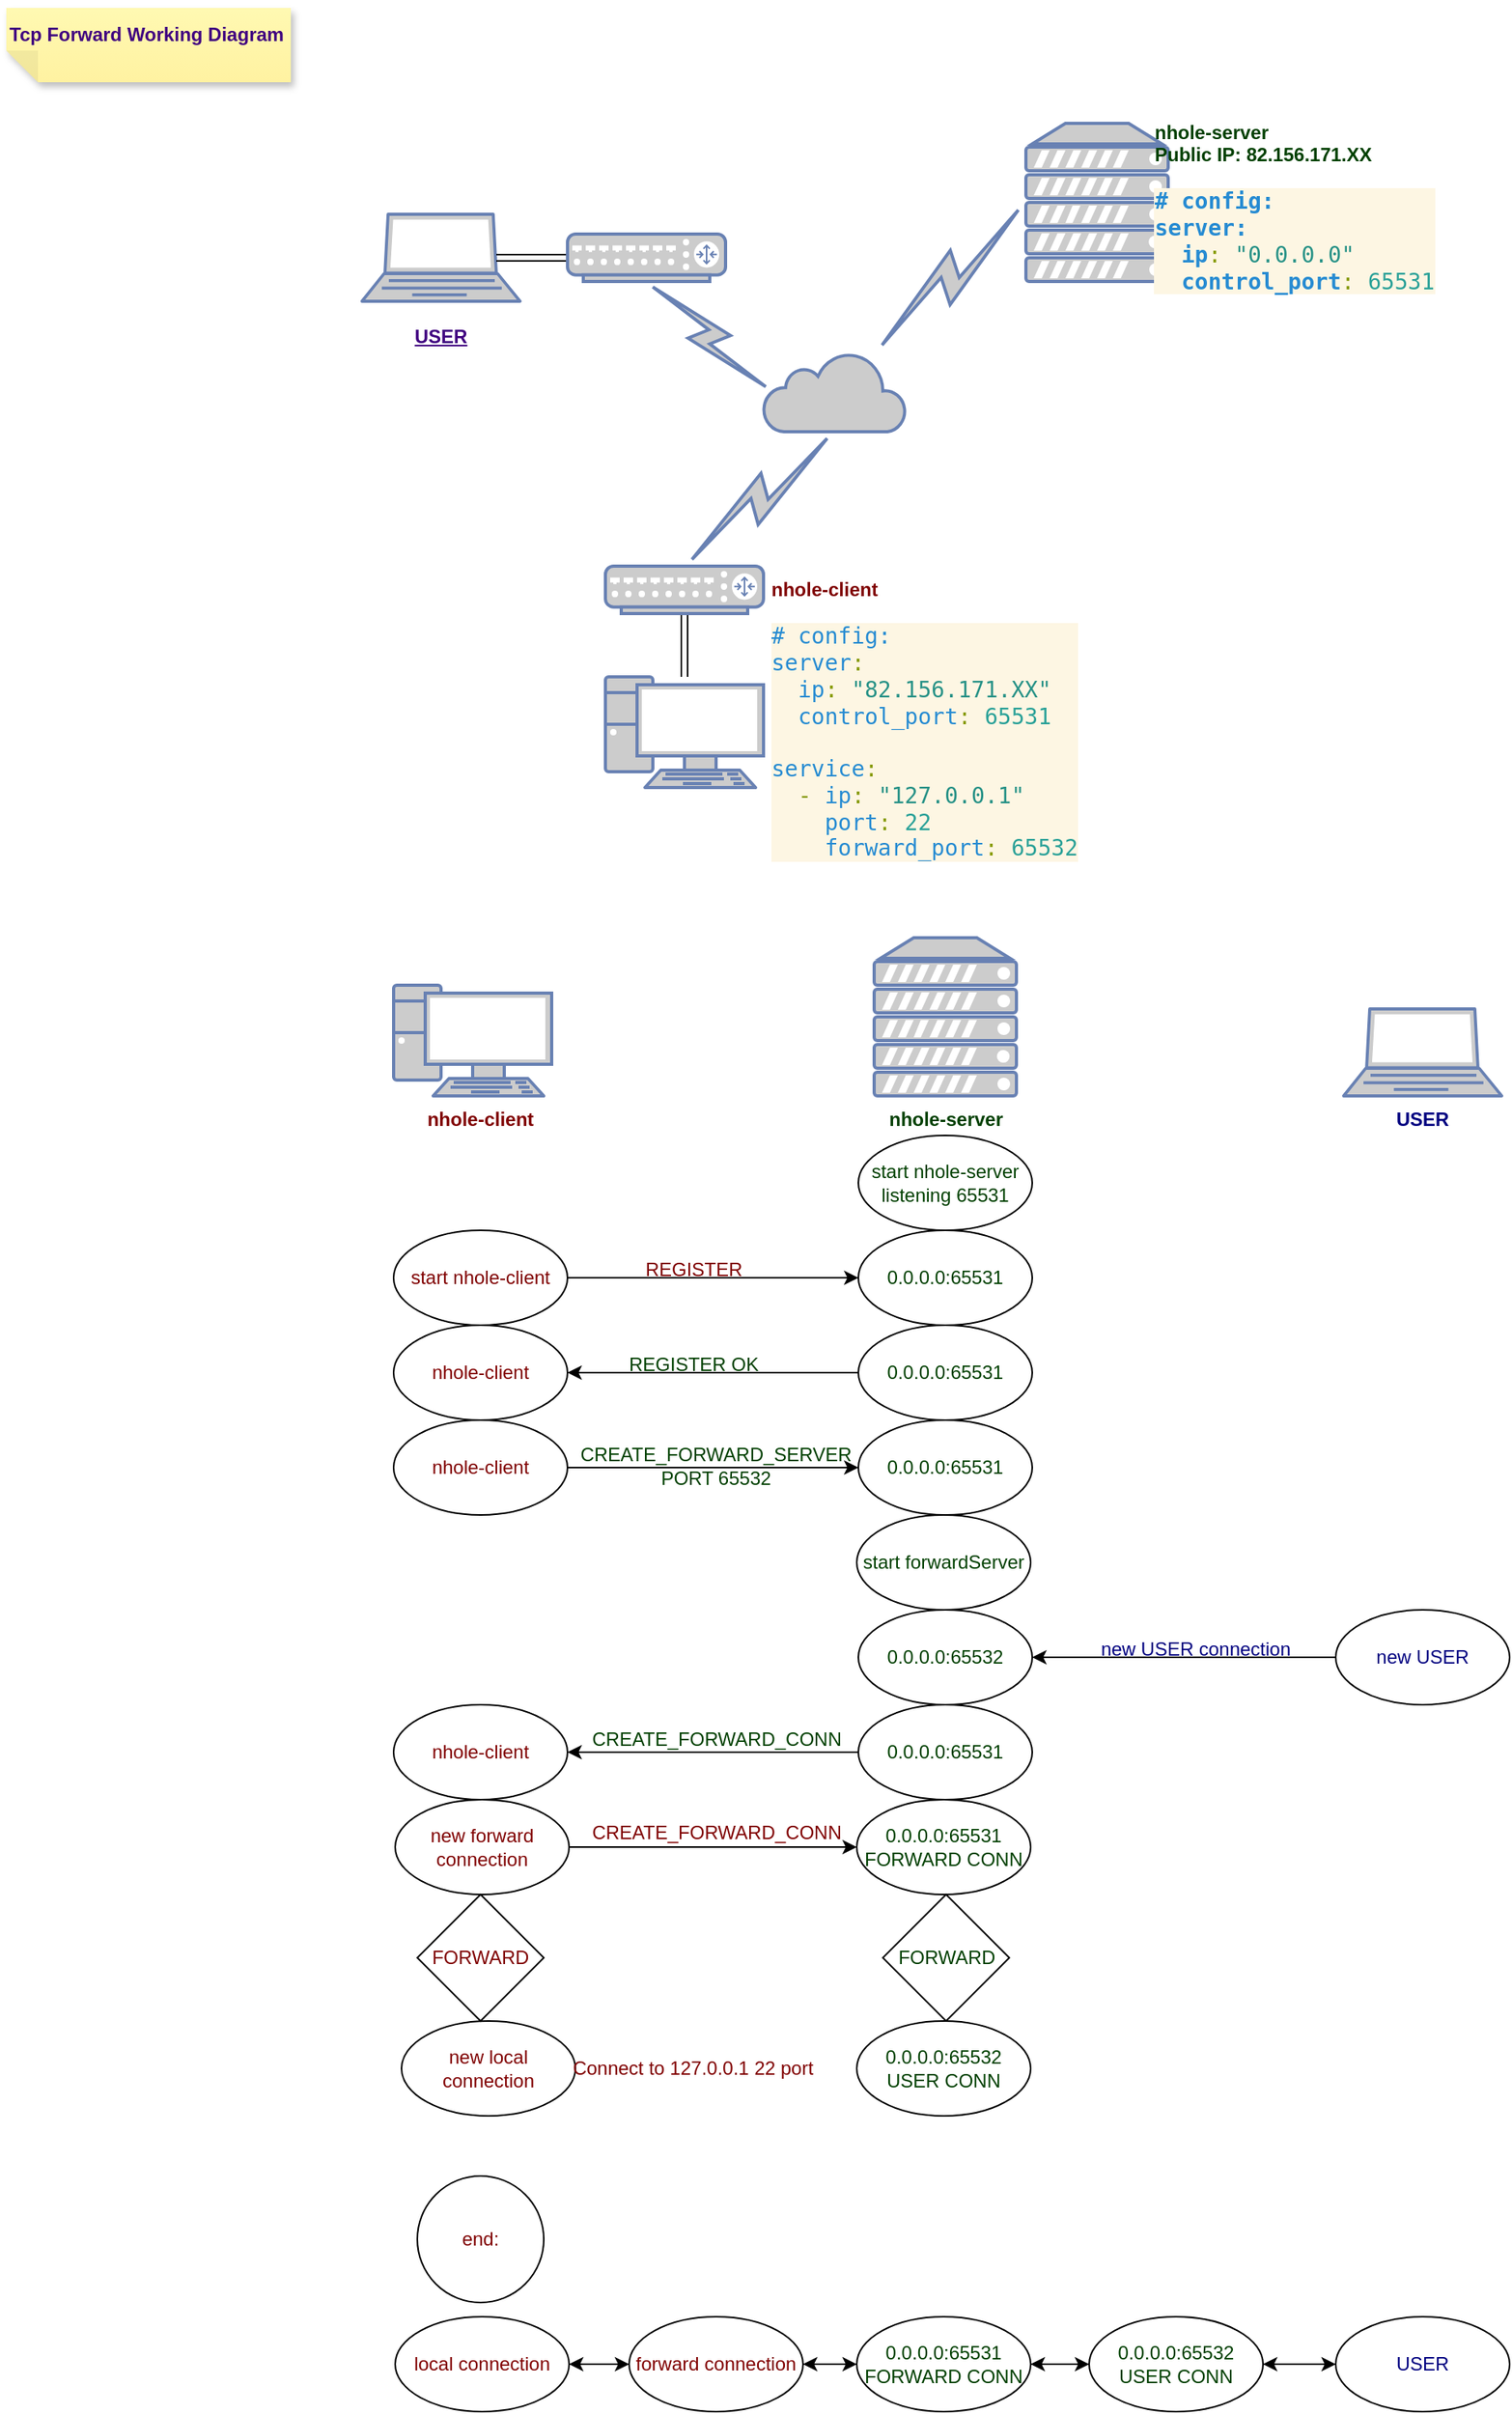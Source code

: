 <mxfile version="20.8.3" type="device"><diagram id="0L8ALbvhXhSw6sWQ__hX" name="第 1 页"><mxGraphModel dx="1050" dy="525" grid="1" gridSize="10" guides="1" tooltips="1" connect="1" arrows="1" fold="1" page="1" pageScale="1" pageWidth="1169" pageHeight="1654" math="0" shadow="0"><root><mxCell id="0"/><mxCell id="1" parent="0"/><mxCell id="Y2M_Y5_ywVT3M9iL-Nol-1" value="" style="html=1;outlineConnect=0;fillColor=#CCCCCC;strokeColor=#6881B3;gradientColor=none;gradientDirection=north;strokeWidth=2;shape=mxgraph.networks.cloud;fontColor=#ffffff;" parent="1" vertex="1"><mxGeometry x="479" y="218" width="90" height="50" as="geometry"/></mxCell><mxCell id="Y2M_Y5_ywVT3M9iL-Nol-2" value="" style="html=1;outlineConnect=0;fillColor=#CCCCCC;strokeColor=#6881B3;gradientColor=none;gradientDirection=north;strokeWidth=2;shape=mxgraph.networks.comm_link_edge;html=1;rounded=0;" parent="1" source="Y2M_Y5_ywVT3M9iL-Nol-1" edge="1"><mxGeometry width="100" height="100" relative="1" as="geometry"><mxPoint x="545" y="223" as="sourcePoint"/><mxPoint x="645" y="123" as="targetPoint"/></mxGeometry></mxCell><mxCell id="Y2M_Y5_ywVT3M9iL-Nol-3" value="" style="fontColor=#0066CC;verticalAlign=top;verticalLabelPosition=bottom;labelPosition=center;align=center;html=1;outlineConnect=0;fillColor=#CCCCCC;strokeColor=#6881B3;gradientColor=none;gradientDirection=north;strokeWidth=2;shape=mxgraph.networks.server;" parent="1" vertex="1"><mxGeometry x="645" y="73" width="90" height="100" as="geometry"/></mxCell><mxCell id="Y2M_Y5_ywVT3M9iL-Nol-4" value="" style="fontColor=#0066CC;verticalAlign=top;verticalLabelPosition=bottom;labelPosition=center;align=center;html=1;outlineConnect=0;fillColor=#CCCCCC;strokeColor=#6881B3;gradientColor=none;gradientDirection=north;strokeWidth=2;shape=mxgraph.networks.pc;" parent="1" vertex="1"><mxGeometry x="379" y="423" width="100" height="70" as="geometry"/></mxCell><mxCell id="Y2M_Y5_ywVT3M9iL-Nol-5" value="" style="html=1;outlineConnect=0;fillColor=#CCCCCC;strokeColor=#6881B3;gradientColor=none;gradientDirection=north;strokeWidth=2;shape=mxgraph.networks.comm_link_edge;html=1;rounded=0;entryX=0.5;entryY=1;entryDx=0;entryDy=0;entryPerimeter=0;exitX=0.5;exitY=0;exitDx=0;exitDy=0;exitPerimeter=0;" parent="1" source="Y2M_Y5_ywVT3M9iL-Nol-11" target="Y2M_Y5_ywVT3M9iL-Nol-1" edge="1"><mxGeometry width="100" height="100" relative="1" as="geometry"><mxPoint x="448" y="445" as="sourcePoint"/><mxPoint x="565" y="323" as="targetPoint"/><Array as="points"/></mxGeometry></mxCell><mxCell id="Y2M_Y5_ywVT3M9iL-Nol-6" value="" style="fontColor=#0066CC;verticalAlign=top;verticalLabelPosition=bottom;labelPosition=center;align=center;html=1;outlineConnect=0;fillColor=#CCCCCC;strokeColor=#6881B3;gradientColor=none;gradientDirection=north;strokeWidth=2;shape=mxgraph.networks.laptop;" parent="1" vertex="1"><mxGeometry x="225" y="130.5" width="100" height="55" as="geometry"/></mxCell><mxCell id="Y2M_Y5_ywVT3M9iL-Nol-7" value="" style="html=1;outlineConnect=0;fillColor=#CCCCCC;strokeColor=#6881B3;gradientColor=none;gradientDirection=north;strokeWidth=2;shape=mxgraph.networks.comm_link_edge;html=1;rounded=0;exitX=0.5;exitY=1;exitDx=0;exitDy=0;exitPerimeter=0;entryX=0.06;entryY=0.5;entryDx=0;entryDy=0;entryPerimeter=0;" parent="1" source="Y2M_Y5_ywVT3M9iL-Nol-10" target="Y2M_Y5_ywVT3M9iL-Nol-1" edge="1"><mxGeometry width="100" height="100" relative="1" as="geometry"><mxPoint x="415" y="343" as="sourcePoint"/><mxPoint x="515" y="243" as="targetPoint"/></mxGeometry></mxCell><mxCell id="Y2M_Y5_ywVT3M9iL-Nol-8" value="&lt;div align=&quot;left&quot;&gt;&lt;font color=&quot;#004000&quot;&gt;&lt;b&gt;nhole-server&lt;/b&gt;&lt;/font&gt;&lt;/div&gt;&lt;div align=&quot;left&quot;&gt;&lt;font color=&quot;#004000&quot;&gt;&lt;b&gt;Public IP: 82.156.171.XX&lt;br&gt;&lt;/b&gt;&lt;/font&gt;&lt;/div&gt;&lt;div align=&quot;left&quot;&gt;&lt;pre style=&quot;background-color:#fdf6e3;color:#586e75;font-family:'JetBrains Mono',monospace;font-size:10.5pt;&quot;&gt;&lt;span style=&quot;color:#268bd2;font-weight:bold;&quot;&gt;# config:&lt;br&gt;server:&lt;br&gt;  ip&lt;/span&gt;&lt;span style=&quot;color:#859900;&quot;&gt;: &lt;/span&gt;&lt;span style=&quot;color:#269186;&quot;&gt;&quot;0.0.0.0&quot;&lt;br&gt;&lt;/span&gt;&lt;span style=&quot;color:#268bd2;font-weight:bold;&quot;&gt;  control_port&lt;/span&gt;&lt;span style=&quot;color:#859900;&quot;&gt;: &lt;/span&gt;&lt;span style=&quot;color:#2aa198;&quot;&gt;65531&lt;br&gt;&lt;/span&gt;&lt;/pre&gt;&lt;/div&gt;" style="text;strokeColor=none;align=center;fillColor=none;html=1;verticalAlign=middle;whiteSpace=wrap;rounded=0;" parent="1" vertex="1"><mxGeometry x="735" y="68" width="160" height="130" as="geometry"/></mxCell><mxCell id="Y2M_Y5_ywVT3M9iL-Nol-9" value="&lt;div align=&quot;left&quot;&gt;&lt;font color=&quot;#800000&quot;&gt;&lt;b&gt;nhole-client&lt;/b&gt;&lt;br&gt;&lt;/font&gt;&lt;/div&gt;&lt;div align=&quot;left&quot;&gt;&lt;pre style=&quot;background-color:#fdf6e3;color:#586e75;font-family:'JetBrains Mono',monospace;font-size:10.5pt;&quot;&gt;&lt;span style=&quot;color: rgb(38, 139, 210);&quot;&gt;# config:&lt;br&gt;server&lt;/span&gt;&lt;span style=&quot;color:#859900;&quot;&gt;:&lt;br&gt;&lt;/span&gt;&lt;span style=&quot;color:#859900;&quot;&gt;  &lt;/span&gt;&lt;span style=&quot;color: rgb(38, 139, 210);&quot;&gt;ip&lt;/span&gt;&lt;span style=&quot;color:#859900;&quot;&gt;: &lt;/span&gt;&lt;span style=&quot;color:#269186;&quot;&gt;&quot;82.156.171.XX&quot;&lt;br&gt;&lt;/span&gt;&lt;span style=&quot;color:#269186;&quot;&gt;  &lt;/span&gt;&lt;span style=&quot;color: rgb(38, 139, 210);&quot;&gt;control_port&lt;/span&gt;&lt;span style=&quot;color:#859900;&quot;&gt;: &lt;/span&gt;&lt;span style=&quot;color:#2aa198;&quot;&gt;65531&lt;br&gt;&lt;/span&gt;&lt;span style=&quot;color:#2aa198;&quot;&gt;&lt;br&gt;&lt;/span&gt;&lt;span style=&quot;color: rgb(38, 139, 210);&quot;&gt;service&lt;/span&gt;&lt;span style=&quot;color:#859900;&quot;&gt;:&lt;br&gt;&lt;/span&gt;&lt;span style=&quot;color:#859900;&quot;&gt;  - &lt;/span&gt;&lt;span style=&quot;color: rgb(38, 139, 210);&quot;&gt;ip&lt;/span&gt;&lt;span style=&quot;color:#859900;&quot;&gt;: &lt;/span&gt;&lt;span style=&quot;color:#269186;&quot;&gt;&quot;127.0.0.1&quot;&lt;br&gt;&lt;/span&gt;&lt;span style=&quot;color:#269186;&quot;&gt;    &lt;/span&gt;&lt;span style=&quot;color: rgb(38, 139, 210);&quot;&gt;port&lt;/span&gt;&lt;span style=&quot;color:#859900;&quot;&gt;: &lt;/span&gt;&lt;span style=&quot;color:#2aa198;&quot;&gt;22&lt;br&gt;&lt;/span&gt;&lt;span style=&quot;color:#2aa198;&quot;&gt;    &lt;/span&gt;&lt;span style=&quot;color: rgb(38, 139, 210);&quot;&gt;forward_port&lt;/span&gt;&lt;span style=&quot;color:#859900;&quot;&gt;: &lt;/span&gt;&lt;span style=&quot;color:#2aa198;&quot;&gt;65532&lt;/span&gt;&lt;/pre&gt;&lt;/div&gt;" style="text;strokeColor=none;align=left;fillColor=none;html=1;verticalAlign=middle;whiteSpace=wrap;rounded=0;fontColor=#004000;" parent="1" vertex="1"><mxGeometry x="482" y="358" width="240" height="198" as="geometry"/></mxCell><mxCell id="Y2M_Y5_ywVT3M9iL-Nol-13" style="edgeStyle=orthogonalEdgeStyle;rounded=0;orthogonalLoop=1;jettySize=auto;html=1;exitX=0;exitY=0.5;exitDx=0;exitDy=0;exitPerimeter=0;entryX=0.85;entryY=0.5;entryDx=0;entryDy=0;entryPerimeter=0;fontColor=#800000;shape=link;" parent="1" source="Y2M_Y5_ywVT3M9iL-Nol-10" target="Y2M_Y5_ywVT3M9iL-Nol-6" edge="1"><mxGeometry relative="1" as="geometry"/></mxCell><mxCell id="Y2M_Y5_ywVT3M9iL-Nol-10" value="" style="fontColor=#0066CC;verticalAlign=top;verticalLabelPosition=bottom;labelPosition=center;align=center;html=1;outlineConnect=0;fillColor=#CCCCCC;strokeColor=#6881B3;gradientColor=none;gradientDirection=north;strokeWidth=2;shape=mxgraph.networks.router;" parent="1" vertex="1"><mxGeometry x="355" y="143" width="100" height="30" as="geometry"/></mxCell><mxCell id="Y2M_Y5_ywVT3M9iL-Nol-16" style="edgeStyle=orthogonalEdgeStyle;shape=link;rounded=0;orthogonalLoop=1;jettySize=auto;html=1;exitX=0.5;exitY=1;exitDx=0;exitDy=0;exitPerimeter=0;fontColor=#800000;" parent="1" source="Y2M_Y5_ywVT3M9iL-Nol-11" target="Y2M_Y5_ywVT3M9iL-Nol-4" edge="1"><mxGeometry relative="1" as="geometry"/></mxCell><mxCell id="Y2M_Y5_ywVT3M9iL-Nol-11" value="" style="fontColor=#0066CC;verticalAlign=top;verticalLabelPosition=bottom;labelPosition=center;align=center;html=1;outlineConnect=0;fillColor=#CCCCCC;strokeColor=#6881B3;gradientColor=none;gradientDirection=north;strokeWidth=2;shape=mxgraph.networks.router;" parent="1" vertex="1"><mxGeometry x="379" y="353" width="100" height="30" as="geometry"/></mxCell><mxCell id="Y2M_Y5_ywVT3M9iL-Nol-17" value="&lt;font color=&quot;#400080&quot;&gt;&lt;u&gt;&lt;b&gt;USER&lt;/b&gt;&lt;/u&gt;&lt;/font&gt;" style="text;strokeColor=none;align=center;fillColor=none;html=1;verticalAlign=middle;whiteSpace=wrap;rounded=0;fontColor=#800000;" parent="1" vertex="1"><mxGeometry x="245" y="193" width="60" height="30" as="geometry"/></mxCell><mxCell id="Y2M_Y5_ywVT3M9iL-Nol-18" value="" style="fontColor=#0066CC;verticalAlign=top;verticalLabelPosition=bottom;labelPosition=center;align=center;html=1;outlineConnect=0;fillColor=#CCCCCC;strokeColor=#6881B3;gradientColor=none;gradientDirection=north;strokeWidth=2;shape=mxgraph.networks.pc;" parent="1" vertex="1"><mxGeometry x="245" y="618" width="100" height="70" as="geometry"/></mxCell><mxCell id="Y2M_Y5_ywVT3M9iL-Nol-19" value="" style="fontColor=#0066CC;verticalAlign=top;verticalLabelPosition=bottom;labelPosition=center;align=center;html=1;outlineConnect=0;fillColor=#CCCCCC;strokeColor=#6881B3;gradientColor=none;gradientDirection=north;strokeWidth=2;shape=mxgraph.networks.server;" parent="1" vertex="1"><mxGeometry x="549" y="588" width="90" height="100" as="geometry"/></mxCell><mxCell id="Y2M_Y5_ywVT3M9iL-Nol-20" value="" style="fontColor=#0066CC;verticalAlign=top;verticalLabelPosition=bottom;labelPosition=center;align=center;html=1;outlineConnect=0;fillColor=#CCCCCC;strokeColor=#6881B3;gradientColor=none;gradientDirection=north;strokeWidth=2;shape=mxgraph.networks.laptop;" parent="1" vertex="1"><mxGeometry x="846" y="633" width="100" height="55" as="geometry"/></mxCell><mxCell id="Y2M_Y5_ywVT3M9iL-Nol-21" value="&lt;font color=&quot;#004000&quot;&gt;&lt;b&gt;nhole-server&lt;/b&gt;&lt;/font&gt;" style="text;strokeColor=none;align=center;fillColor=none;html=1;verticalAlign=middle;whiteSpace=wrap;rounded=0;fontColor=#400080;" parent="1" vertex="1"><mxGeometry x="554.5" y="688" width="79" height="30" as="geometry"/></mxCell><mxCell id="Y2M_Y5_ywVT3M9iL-Nol-23" value="&lt;font color=&quot;#800000&quot;&gt;&lt;b&gt;nhole-client&lt;/b&gt;&lt;/font&gt;" style="text;strokeColor=none;align=center;fillColor=none;html=1;verticalAlign=middle;whiteSpace=wrap;rounded=0;fontColor=#004000;" parent="1" vertex="1"><mxGeometry x="265" y="688" width="70" height="30" as="geometry"/></mxCell><mxCell id="Y2M_Y5_ywVT3M9iL-Nol-24" value="&lt;font color=&quot;#000080&quot;&gt;&lt;b&gt;USER&lt;/b&gt;&lt;/font&gt;" style="text;strokeColor=none;align=center;fillColor=none;html=1;verticalAlign=middle;whiteSpace=wrap;rounded=0;fontColor=#800000;" parent="1" vertex="1"><mxGeometry x="866" y="688" width="60" height="30" as="geometry"/></mxCell><mxCell id="Y2M_Y5_ywVT3M9iL-Nol-25" value="&lt;div&gt;&lt;font color=&quot;#004000&quot;&gt;start nhole-server&lt;br&gt;&lt;/font&gt;&lt;/div&gt;&lt;div&gt;&lt;font color=&quot;#004000&quot;&gt;listening 65531&lt;br&gt;&lt;/font&gt;&lt;/div&gt;" style="ellipse;whiteSpace=wrap;html=1;fontColor=#000080;" parent="1" vertex="1"><mxGeometry x="539" y="713" width="110" height="60" as="geometry"/></mxCell><mxCell id="Y2M_Y5_ywVT3M9iL-Nol-26" value="&lt;div&gt;&lt;font color=&quot;#004000&quot;&gt;&lt;font color=&quot;#800000&quot;&gt;start nhole-client&lt;/font&gt;&lt;br&gt;&lt;/font&gt;&lt;/div&gt;" style="ellipse;whiteSpace=wrap;html=1;fontColor=#000080;" parent="1" vertex="1"><mxGeometry x="245" y="773" width="110" height="60" as="geometry"/></mxCell><mxCell id="Y2M_Y5_ywVT3M9iL-Nol-27" value="&lt;font color=&quot;#004000&quot;&gt;0.0.0.0:65531&lt;/font&gt;" style="ellipse;whiteSpace=wrap;html=1;fontColor=#000080;" parent="1" vertex="1"><mxGeometry x="539" y="773" width="110" height="60" as="geometry"/></mxCell><mxCell id="Y2M_Y5_ywVT3M9iL-Nol-28" value="" style="edgeStyle=none;orthogonalLoop=1;jettySize=auto;html=1;rounded=0;fontColor=#800000;exitX=1;exitY=0.5;exitDx=0;exitDy=0;entryX=0;entryY=0.5;entryDx=0;entryDy=0;" parent="1" source="Y2M_Y5_ywVT3M9iL-Nol-26" target="Y2M_Y5_ywVT3M9iL-Nol-27" edge="1"><mxGeometry width="80" relative="1" as="geometry"><mxPoint x="595" y="853" as="sourcePoint"/><mxPoint x="675" y="853" as="targetPoint"/><Array as="points"/></mxGeometry></mxCell><mxCell id="Y2M_Y5_ywVT3M9iL-Nol-29" value="REGISTER" style="text;strokeColor=none;align=center;fillColor=none;html=1;verticalAlign=middle;whiteSpace=wrap;rounded=0;fontColor=#800000;" parent="1" vertex="1"><mxGeometry x="405" y="783" width="60" height="30" as="geometry"/></mxCell><mxCell id="Y2M_Y5_ywVT3M9iL-Nol-30" value="&lt;font color=&quot;#004000&quot;&gt;0.0.0.0:65531&lt;/font&gt;" style="ellipse;whiteSpace=wrap;html=1;fontColor=#000080;" parent="1" vertex="1"><mxGeometry x="539" y="833" width="110" height="60" as="geometry"/></mxCell><mxCell id="Y2M_Y5_ywVT3M9iL-Nol-31" value="&lt;div&gt;&lt;font color=&quot;#004000&quot;&gt;&lt;font color=&quot;#800000&quot;&gt;nhole-client&lt;/font&gt;&lt;br&gt;&lt;/font&gt;&lt;/div&gt;" style="ellipse;whiteSpace=wrap;html=1;fontColor=#000080;" parent="1" vertex="1"><mxGeometry x="245" y="833" width="110" height="60" as="geometry"/></mxCell><mxCell id="Y2M_Y5_ywVT3M9iL-Nol-32" value="" style="edgeStyle=none;orthogonalLoop=1;jettySize=auto;html=1;rounded=0;fontColor=#800000;exitX=0;exitY=0.5;exitDx=0;exitDy=0;entryX=1;entryY=0.5;entryDx=0;entryDy=0;" parent="1" source="Y2M_Y5_ywVT3M9iL-Nol-30" target="Y2M_Y5_ywVT3M9iL-Nol-31" edge="1"><mxGeometry width="80" relative="1" as="geometry"><mxPoint x="595" y="853" as="sourcePoint"/><mxPoint x="675" y="853" as="targetPoint"/><Array as="points"/></mxGeometry></mxCell><mxCell id="Y2M_Y5_ywVT3M9iL-Nol-33" value="&lt;font color=&quot;#004000&quot;&gt;REGISTER OK&lt;/font&gt;" style="text;strokeColor=none;align=center;fillColor=none;html=1;verticalAlign=middle;whiteSpace=wrap;rounded=0;fontColor=#800000;" parent="1" vertex="1"><mxGeometry x="390" y="843" width="90" height="30" as="geometry"/></mxCell><mxCell id="Y2M_Y5_ywVT3M9iL-Nol-34" value="&lt;div&gt;&lt;font color=&quot;#004000&quot;&gt;&lt;font color=&quot;#800000&quot;&gt;nhole-client&lt;/font&gt;&lt;br&gt;&lt;/font&gt;&lt;/div&gt;" style="ellipse;whiteSpace=wrap;html=1;fontColor=#000080;" parent="1" vertex="1"><mxGeometry x="245" y="893" width="110" height="60" as="geometry"/></mxCell><mxCell id="Y2M_Y5_ywVT3M9iL-Nol-35" value="&lt;font color=&quot;#004000&quot;&gt;0.0.0.0:65531&lt;/font&gt;" style="ellipse;whiteSpace=wrap;html=1;fontColor=#000080;" parent="1" vertex="1"><mxGeometry x="539" y="893" width="110" height="60" as="geometry"/></mxCell><mxCell id="Y2M_Y5_ywVT3M9iL-Nol-36" value="&lt;div&gt;CREATE_FORWARD_SERVER&lt;/div&gt;&lt;div&gt;PORT 65532&lt;/div&gt;" style="text;strokeColor=none;align=center;fillColor=none;html=1;verticalAlign=middle;whiteSpace=wrap;rounded=0;fontColor=#004000;" parent="1" vertex="1"><mxGeometry x="356" y="907" width="186" height="30" as="geometry"/></mxCell><mxCell id="Y2M_Y5_ywVT3M9iL-Nol-37" value="" style="edgeStyle=none;orthogonalLoop=1;jettySize=auto;html=1;rounded=0;fontColor=#004000;exitX=1;exitY=0.5;exitDx=0;exitDy=0;entryX=0;entryY=0.5;entryDx=0;entryDy=0;" parent="1" source="Y2M_Y5_ywVT3M9iL-Nol-34" target="Y2M_Y5_ywVT3M9iL-Nol-35" edge="1"><mxGeometry width="80" relative="1" as="geometry"><mxPoint x="595" y="993" as="sourcePoint"/><mxPoint x="675" y="993" as="targetPoint"/><Array as="points"/></mxGeometry></mxCell><mxCell id="Y2M_Y5_ywVT3M9iL-Nol-38" value="&lt;font color=&quot;#004000&quot;&gt;start forwardServer&lt;br&gt;&lt;/font&gt;" style="ellipse;whiteSpace=wrap;html=1;fontColor=#000080;" parent="1" vertex="1"><mxGeometry x="538" y="953" width="110" height="60" as="geometry"/></mxCell><mxCell id="Y2M_Y5_ywVT3M9iL-Nol-39" value="&lt;font color=&quot;#004000&quot;&gt;0.0.0.0:65532&lt;/font&gt;" style="ellipse;whiteSpace=wrap;html=1;fontColor=#000080;" parent="1" vertex="1"><mxGeometry x="539" y="1013" width="110" height="60" as="geometry"/></mxCell><mxCell id="Y2M_Y5_ywVT3M9iL-Nol-40" value="new USER" style="ellipse;whiteSpace=wrap;html=1;fontColor=#000080;" parent="1" vertex="1"><mxGeometry x="841" y="1013" width="110" height="60" as="geometry"/></mxCell><mxCell id="Y2M_Y5_ywVT3M9iL-Nol-41" value="" style="edgeStyle=none;orthogonalLoop=1;jettySize=auto;html=1;rounded=0;fontColor=#004000;exitX=0;exitY=0.5;exitDx=0;exitDy=0;entryX=1;entryY=0.5;entryDx=0;entryDy=0;" parent="1" source="Y2M_Y5_ywVT3M9iL-Nol-40" target="Y2M_Y5_ywVT3M9iL-Nol-39" edge="1"><mxGeometry width="80" relative="1" as="geometry"><mxPoint x="595" y="923" as="sourcePoint"/><mxPoint x="675" y="923" as="targetPoint"/><Array as="points"/></mxGeometry></mxCell><mxCell id="Y2M_Y5_ywVT3M9iL-Nol-42" value="&lt;font color=&quot;#000080&quot;&gt;new USER connection&lt;/font&gt;" style="text;strokeColor=none;align=center;fillColor=none;html=1;verticalAlign=middle;whiteSpace=wrap;rounded=0;fontColor=#004000;" parent="1" vertex="1"><mxGeometry x="685" y="1023" width="135" height="30" as="geometry"/></mxCell><mxCell id="Y2M_Y5_ywVT3M9iL-Nol-43" value="&lt;font color=&quot;#004000&quot;&gt;0.0.0.0:65531&lt;/font&gt;" style="ellipse;whiteSpace=wrap;html=1;fontColor=#000080;" parent="1" vertex="1"><mxGeometry x="539" y="1073" width="110" height="60" as="geometry"/></mxCell><mxCell id="Y2M_Y5_ywVT3M9iL-Nol-44" value="&lt;div&gt;&lt;font color=&quot;#004000&quot;&gt;&lt;font color=&quot;#800000&quot;&gt;nhole-client&lt;/font&gt;&lt;br&gt;&lt;/font&gt;&lt;/div&gt;" style="ellipse;whiteSpace=wrap;html=1;fontColor=#000080;" parent="1" vertex="1"><mxGeometry x="245" y="1073" width="110" height="60" as="geometry"/></mxCell><mxCell id="Y2M_Y5_ywVT3M9iL-Nol-45" value="" style="edgeStyle=none;orthogonalLoop=1;jettySize=auto;html=1;rounded=0;fontColor=#000080;exitX=0;exitY=0.5;exitDx=0;exitDy=0;entryX=1;entryY=0.5;entryDx=0;entryDy=0;" parent="1" source="Y2M_Y5_ywVT3M9iL-Nol-43" target="Y2M_Y5_ywVT3M9iL-Nol-44" edge="1"><mxGeometry width="80" relative="1" as="geometry"><mxPoint x="605" y="1043" as="sourcePoint"/><mxPoint x="365" y="1103" as="targetPoint"/><Array as="points"/></mxGeometry></mxCell><mxCell id="Y2M_Y5_ywVT3M9iL-Nol-46" value="&lt;font color=&quot;#004000&quot;&gt;CREATE_FORWARD_CONN&lt;/font&gt;" style="text;strokeColor=none;align=center;fillColor=none;html=1;verticalAlign=middle;whiteSpace=wrap;rounded=0;fontColor=#000080;" parent="1" vertex="1"><mxGeometry x="363.5" y="1080" width="171" height="30" as="geometry"/></mxCell><mxCell id="Y2M_Y5_ywVT3M9iL-Nol-47" value="&lt;font color=&quot;#800000&quot;&gt;new local connection&lt;/font&gt;" style="ellipse;whiteSpace=wrap;html=1;fontColor=#000080;" parent="1" vertex="1"><mxGeometry x="250" y="1273" width="110" height="60" as="geometry"/></mxCell><mxCell id="Y2M_Y5_ywVT3M9iL-Nol-48" value="&lt;font color=&quot;#800000&quot;&gt;Connect to 127.0.0.1 22 port&lt;br&gt;&lt;/font&gt;" style="text;strokeColor=none;align=center;fillColor=none;html=1;verticalAlign=middle;whiteSpace=wrap;rounded=0;fontColor=#004000;" parent="1" vertex="1"><mxGeometry x="353.5" y="1288" width="161" height="30" as="geometry"/></mxCell><mxCell id="Y2M_Y5_ywVT3M9iL-Nol-49" value="&lt;font color=&quot;#800000&quot;&gt;new forward connection&lt;/font&gt;" style="ellipse;whiteSpace=wrap;html=1;fontColor=#000080;" parent="1" vertex="1"><mxGeometry x="246" y="1133" width="110" height="60" as="geometry"/></mxCell><mxCell id="Y2M_Y5_ywVT3M9iL-Nol-50" value="&lt;div&gt;&lt;font color=&quot;#004000&quot;&gt;0.0.0.0:65531&lt;/font&gt;&lt;/div&gt;&lt;font color=&quot;#004000&quot;&gt;FORWARD CONN&lt;br&gt;&lt;/font&gt;" style="ellipse;whiteSpace=wrap;html=1;fontColor=#000080;" parent="1" vertex="1"><mxGeometry x="538" y="1133" width="110" height="60" as="geometry"/></mxCell><mxCell id="Y2M_Y5_ywVT3M9iL-Nol-51" value="FORWARD" style="rhombus;whiteSpace=wrap;html=1;fontColor=#800000;" parent="1" vertex="1"><mxGeometry x="260" y="1193" width="80" height="80" as="geometry"/></mxCell><mxCell id="Y2M_Y5_ywVT3M9iL-Nol-52" value="" style="edgeStyle=none;orthogonalLoop=1;jettySize=auto;html=1;rounded=0;fontColor=#800000;exitX=1;exitY=0.5;exitDx=0;exitDy=0;entryX=0;entryY=0.5;entryDx=0;entryDy=0;" parent="1" source="Y2M_Y5_ywVT3M9iL-Nol-49" target="Y2M_Y5_ywVT3M9iL-Nol-50" edge="1"><mxGeometry width="80" relative="1" as="geometry"><mxPoint x="585" y="1283" as="sourcePoint"/><mxPoint x="665" y="1283" as="targetPoint"/><Array as="points"/></mxGeometry></mxCell><mxCell id="Y2M_Y5_ywVT3M9iL-Nol-53" value="&lt;font color=&quot;#800000&quot;&gt;CREATE_FORWARD_CONN&lt;/font&gt;" style="text;strokeColor=none;align=center;fillColor=none;html=1;verticalAlign=middle;whiteSpace=wrap;rounded=0;fontColor=#000080;" parent="1" vertex="1"><mxGeometry x="363.5" y="1139" width="171" height="30" as="geometry"/></mxCell><mxCell id="Y2M_Y5_ywVT3M9iL-Nol-54" value="&lt;font color=&quot;#004000&quot;&gt;FORWARD&lt;/font&gt;" style="rhombus;whiteSpace=wrap;html=1;fontColor=#800000;" parent="1" vertex="1"><mxGeometry x="554.5" y="1193" width="80" height="80" as="geometry"/></mxCell><mxCell id="Y2M_Y5_ywVT3M9iL-Nol-55" value="&lt;div&gt;&lt;font color=&quot;#004000&quot;&gt;0.0.0.0:65532&lt;/font&gt;&lt;/div&gt;&lt;font color=&quot;#004000&quot;&gt;USER CONN&lt;/font&gt;" style="ellipse;whiteSpace=wrap;html=1;fontColor=#000080;" parent="1" vertex="1"><mxGeometry x="538" y="1273" width="110" height="60" as="geometry"/></mxCell><mxCell id="Y2M_Y5_ywVT3M9iL-Nol-56" value="&lt;font color=&quot;#800000&quot;&gt;local connection&lt;br&gt;&lt;/font&gt;" style="ellipse;whiteSpace=wrap;html=1;fontColor=#000080;" parent="1" vertex="1"><mxGeometry x="246" y="1460" width="110" height="60" as="geometry"/></mxCell><mxCell id="Y2M_Y5_ywVT3M9iL-Nol-57" value="&lt;font color=&quot;#800000&quot;&gt;forward connection&lt;br&gt;&lt;/font&gt;" style="ellipse;whiteSpace=wrap;html=1;fontColor=#000080;" parent="1" vertex="1"><mxGeometry x="394" y="1460" width="110" height="60" as="geometry"/></mxCell><mxCell id="Y2M_Y5_ywVT3M9iL-Nol-58" value="&lt;div&gt;&lt;font color=&quot;#004000&quot;&gt;0.0.0.0:65531&lt;/font&gt;&lt;/div&gt;&lt;font color=&quot;#004000&quot;&gt;FORWARD CONN&lt;br&gt;&lt;/font&gt;" style="ellipse;whiteSpace=wrap;html=1;fontColor=#000080;" parent="1" vertex="1"><mxGeometry x="538" y="1460" width="110" height="60" as="geometry"/></mxCell><mxCell id="Y2M_Y5_ywVT3M9iL-Nol-59" value="&lt;div&gt;&lt;font color=&quot;#004000&quot;&gt;0.0.0.0:65532&lt;/font&gt;&lt;/div&gt;&lt;font color=&quot;#004000&quot;&gt;USER CONN&lt;/font&gt;" style="ellipse;whiteSpace=wrap;html=1;fontColor=#000080;" parent="1" vertex="1"><mxGeometry x="685" y="1460" width="110" height="60" as="geometry"/></mxCell><mxCell id="Y2M_Y5_ywVT3M9iL-Nol-60" value="USER" style="ellipse;whiteSpace=wrap;html=1;fontColor=#000080;" parent="1" vertex="1"><mxGeometry x="841" y="1460" width="110" height="60" as="geometry"/></mxCell><mxCell id="Y2M_Y5_ywVT3M9iL-Nol-61" value="" style="edgeStyle=none;orthogonalLoop=1;jettySize=auto;html=1;rounded=0;fontColor=#800000;exitX=1;exitY=0.5;exitDx=0;exitDy=0;entryX=0;entryY=0.5;entryDx=0;entryDy=0;" parent="1" source="Y2M_Y5_ywVT3M9iL-Nol-56" target="Y2M_Y5_ywVT3M9iL-Nol-57" edge="1"><mxGeometry width="80" relative="1" as="geometry"><mxPoint x="585" y="1404" as="sourcePoint"/><mxPoint x="665" y="1404" as="targetPoint"/><Array as="points"/></mxGeometry></mxCell><mxCell id="Y2M_Y5_ywVT3M9iL-Nol-62" value="" style="edgeStyle=none;orthogonalLoop=1;jettySize=auto;html=1;rounded=0;fontColor=#800000;entryX=1;entryY=0.5;entryDx=0;entryDy=0;exitX=0;exitY=0.5;exitDx=0;exitDy=0;" parent="1" source="Y2M_Y5_ywVT3M9iL-Nol-57" target="Y2M_Y5_ywVT3M9iL-Nol-56" edge="1"><mxGeometry width="80" relative="1" as="geometry"><mxPoint x="345" y="1594" as="sourcePoint"/><mxPoint x="404" y="1500" as="targetPoint"/><Array as="points"/></mxGeometry></mxCell><mxCell id="Y2M_Y5_ywVT3M9iL-Nol-63" value="" style="edgeStyle=none;orthogonalLoop=1;jettySize=auto;html=1;rounded=0;fontColor=#800000;exitX=1;exitY=0.5;exitDx=0;exitDy=0;entryX=0;entryY=0.5;entryDx=0;entryDy=0;" parent="1" source="Y2M_Y5_ywVT3M9iL-Nol-57" target="Y2M_Y5_ywVT3M9iL-Nol-58" edge="1"><mxGeometry width="80" relative="1" as="geometry"><mxPoint x="376" y="1510" as="sourcePoint"/><mxPoint x="414" y="1510" as="targetPoint"/><Array as="points"/></mxGeometry></mxCell><mxCell id="Y2M_Y5_ywVT3M9iL-Nol-64" value="" style="edgeStyle=none;orthogonalLoop=1;jettySize=auto;html=1;rounded=0;fontColor=#800000;exitX=0;exitY=0.5;exitDx=0;exitDy=0;entryX=1;entryY=0.5;entryDx=0;entryDy=0;" parent="1" source="Y2M_Y5_ywVT3M9iL-Nol-58" target="Y2M_Y5_ywVT3M9iL-Nol-57" edge="1"><mxGeometry width="80" relative="1" as="geometry"><mxPoint x="525" y="1564" as="sourcePoint"/><mxPoint x="465" y="1624" as="targetPoint"/><Array as="points"/></mxGeometry></mxCell><mxCell id="Y2M_Y5_ywVT3M9iL-Nol-65" value="" style="edgeStyle=none;orthogonalLoop=1;jettySize=auto;html=1;rounded=0;fontColor=#800000;exitX=1;exitY=0.5;exitDx=0;exitDy=0;entryX=0;entryY=0.5;entryDx=0;entryDy=0;" parent="1" source="Y2M_Y5_ywVT3M9iL-Nol-58" target="Y2M_Y5_ywVT3M9iL-Nol-59" edge="1"><mxGeometry width="80" relative="1" as="geometry"><mxPoint x="524" y="1510" as="sourcePoint"/><mxPoint x="558" y="1510" as="targetPoint"/><Array as="points"/></mxGeometry></mxCell><mxCell id="Y2M_Y5_ywVT3M9iL-Nol-66" value="" style="edgeStyle=none;orthogonalLoop=1;jettySize=auto;html=1;rounded=0;fontColor=#800000;entryX=1;entryY=0.5;entryDx=0;entryDy=0;exitX=0;exitY=0.5;exitDx=0;exitDy=0;" parent="1" source="Y2M_Y5_ywVT3M9iL-Nol-59" target="Y2M_Y5_ywVT3M9iL-Nol-58" edge="1"><mxGeometry width="80" relative="1" as="geometry"><mxPoint x="655" y="1604" as="sourcePoint"/><mxPoint x="695" y="1500" as="targetPoint"/><Array as="points"/></mxGeometry></mxCell><mxCell id="Y2M_Y5_ywVT3M9iL-Nol-67" value="" style="edgeStyle=none;orthogonalLoop=1;jettySize=auto;html=1;rounded=0;fontColor=#800000;exitX=1;exitY=0.5;exitDx=0;exitDy=0;entryX=0;entryY=0.5;entryDx=0;entryDy=0;" parent="1" source="Y2M_Y5_ywVT3M9iL-Nol-59" target="Y2M_Y5_ywVT3M9iL-Nol-60" edge="1"><mxGeometry width="80" relative="1" as="geometry"><mxPoint x="668" y="1510" as="sourcePoint"/><mxPoint x="705" y="1510" as="targetPoint"/><Array as="points"/></mxGeometry></mxCell><mxCell id="Y2M_Y5_ywVT3M9iL-Nol-68" value="" style="edgeStyle=none;orthogonalLoop=1;jettySize=auto;html=1;rounded=0;fontColor=#800000;exitX=0;exitY=0.5;exitDx=0;exitDy=0;entryX=1;entryY=0.5;entryDx=0;entryDy=0;" parent="1" source="Y2M_Y5_ywVT3M9iL-Nol-60" target="Y2M_Y5_ywVT3M9iL-Nol-59" edge="1"><mxGeometry width="80" relative="1" as="geometry"><mxPoint x="805" y="1500" as="sourcePoint"/><mxPoint x="785" y="1574" as="targetPoint"/><Array as="points"/></mxGeometry></mxCell><mxCell id="Y2M_Y5_ywVT3M9iL-Nol-69" value="end:" style="ellipse;whiteSpace=wrap;html=1;fontColor=#800000;" parent="1" vertex="1"><mxGeometry x="260" y="1371" width="80" height="80" as="geometry"/></mxCell><mxCell id="Y2M_Y5_ywVT3M9iL-Nol-70" value="&lt;div&gt;&lt;font color=&quot;#400080&quot;&gt;&lt;b&gt;Tcp Forward Working Diagram&lt;/b&gt;&lt;/font&gt;&lt;/div&gt;&lt;div&gt;&lt;font color=&quot;#400080&quot;&gt;&lt;b&gt;&lt;br&gt;&lt;/b&gt;&lt;/font&gt;&lt;/div&gt;" style="shape=note;whiteSpace=wrap;html=1;backgroundOutline=1;fontColor=#000000;darkOpacity=0.05;fillColor=#FFF9B2;strokeColor=none;fillStyle=solid;direction=west;gradientDirection=north;gradientColor=#FFF2A1;shadow=1;size=20;pointerEvents=1;align=left;" parent="1" vertex="1"><mxGeometry width="180" height="47" as="geometry"/></mxCell></root></mxGraphModel></diagram></mxfile>
